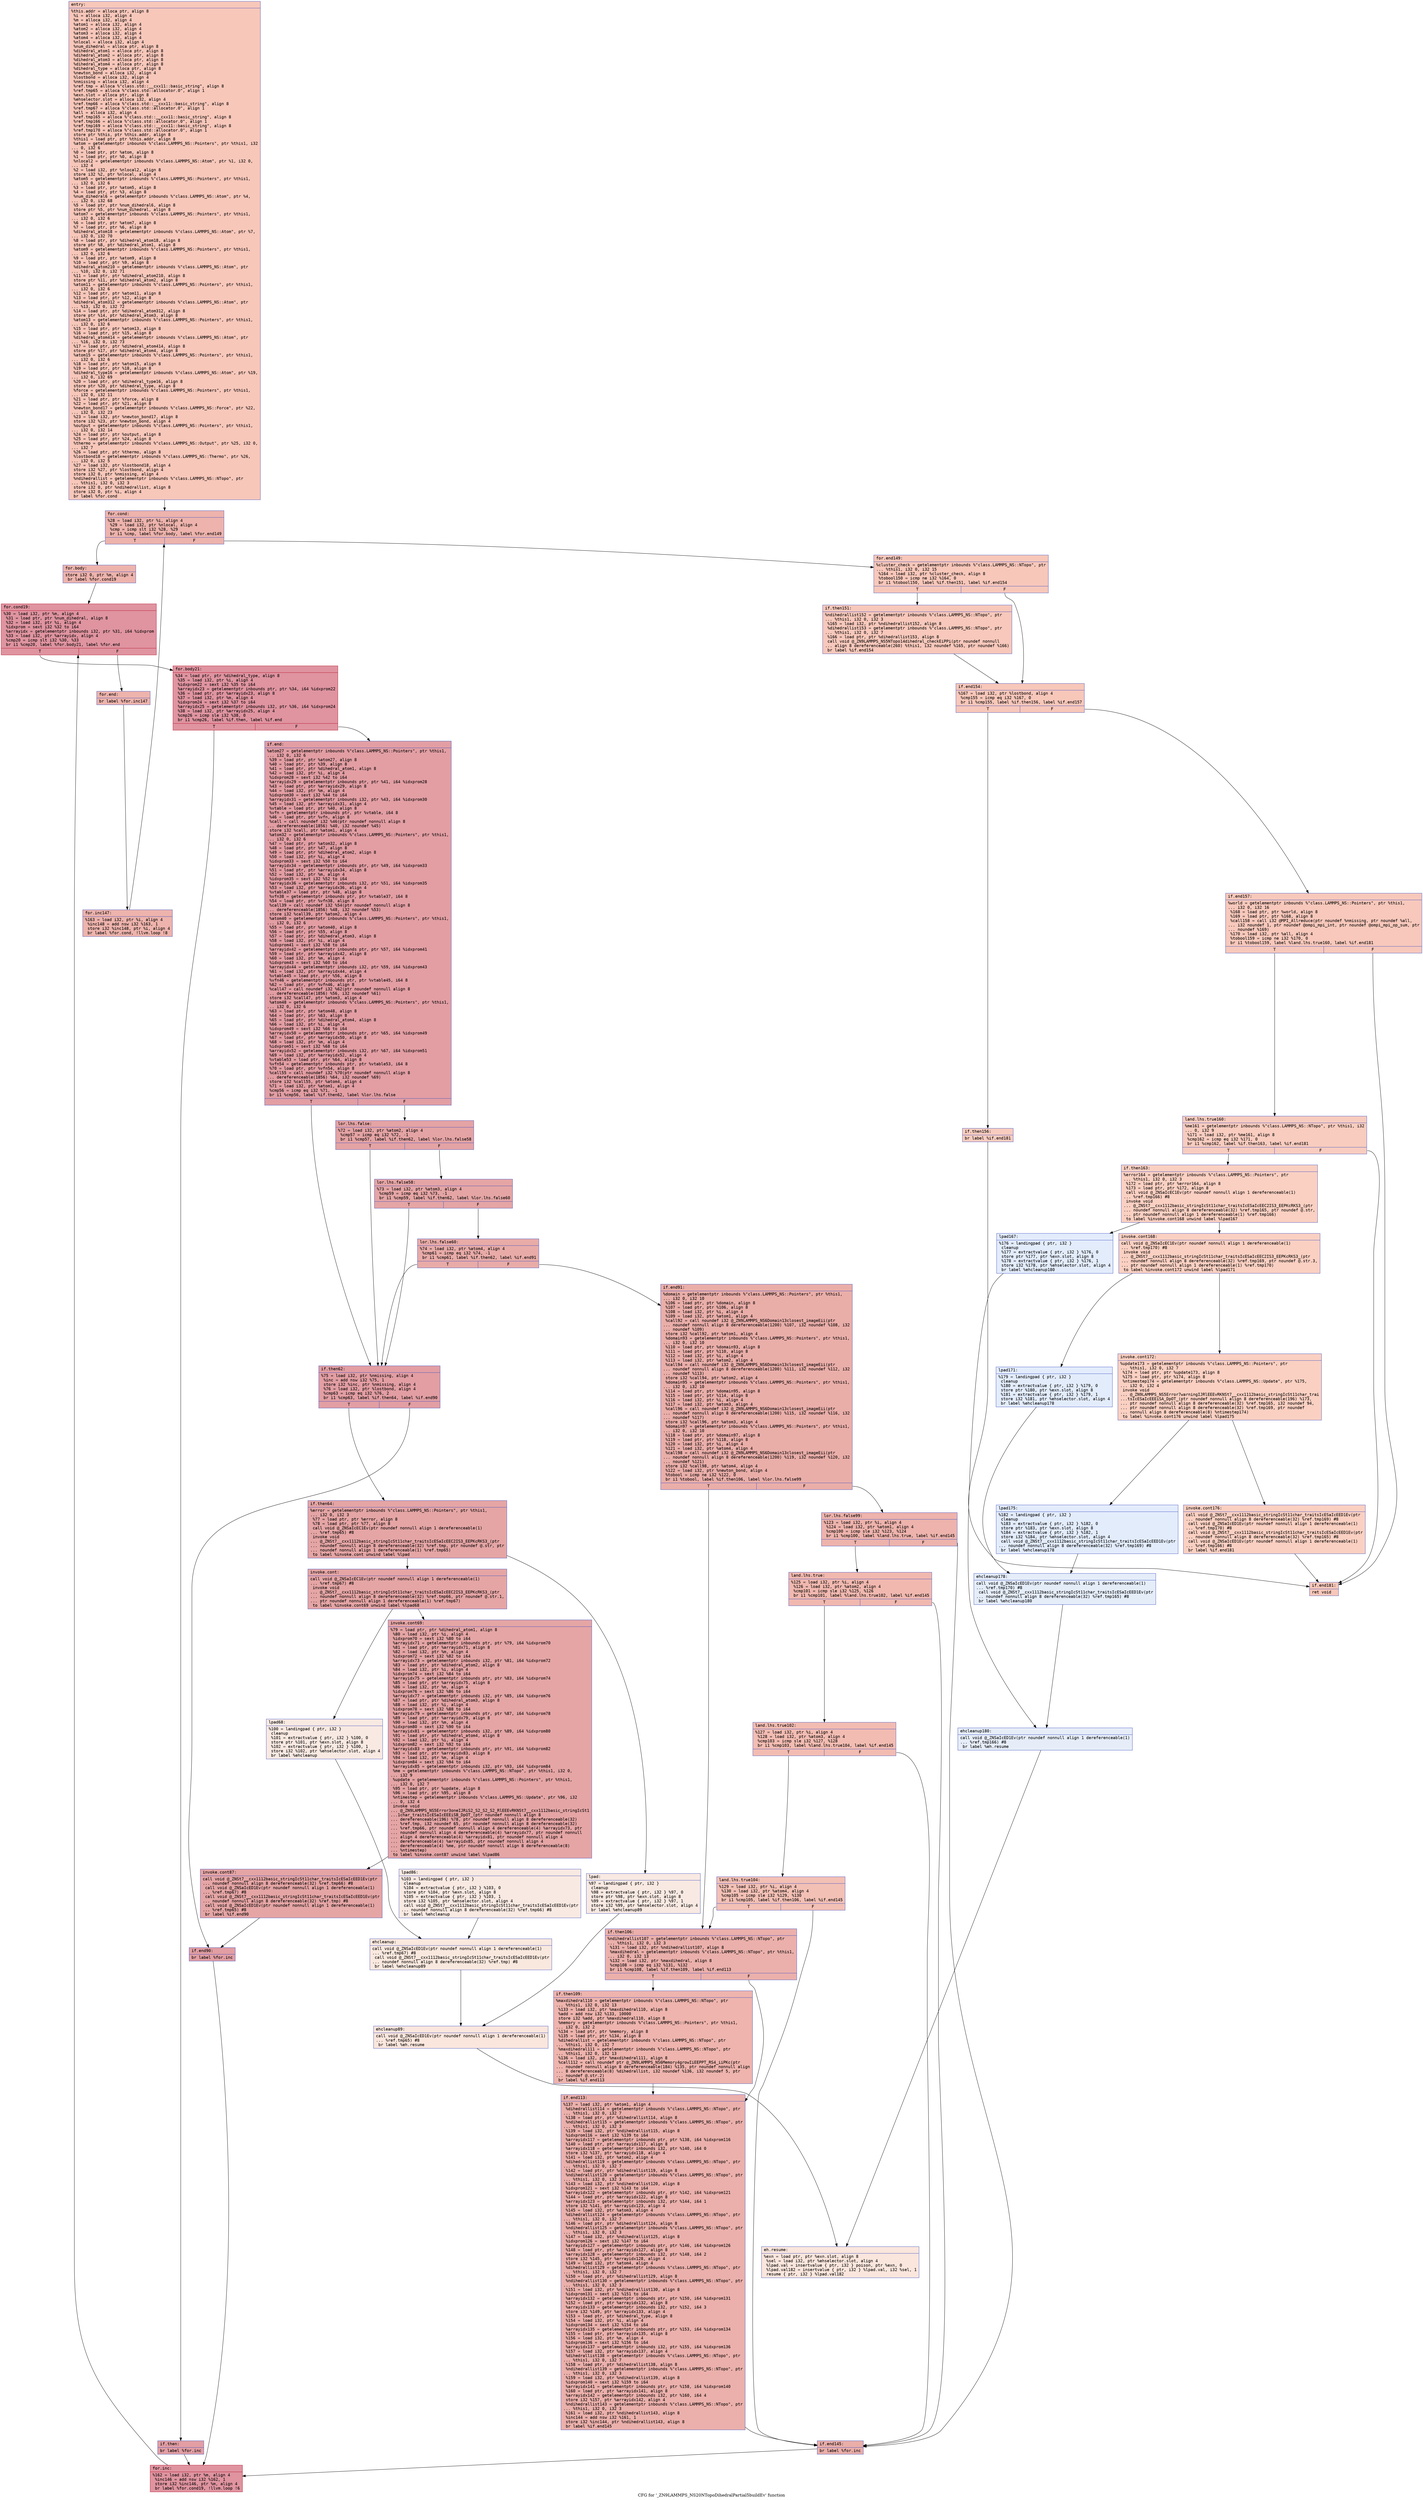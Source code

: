 digraph "CFG for '_ZN9LAMMPS_NS20NTopoDihedralPartial5buildEv' function" {
	label="CFG for '_ZN9LAMMPS_NS20NTopoDihedralPartial5buildEv' function";

	Node0x565210312f40 [shape=record,color="#3d50c3ff", style=filled, fillcolor="#ec7f6370" fontname="Courier",label="{entry:\l|  %this.addr = alloca ptr, align 8\l  %i = alloca i32, align 4\l  %m = alloca i32, align 4\l  %atom1 = alloca i32, align 4\l  %atom2 = alloca i32, align 4\l  %atom3 = alloca i32, align 4\l  %atom4 = alloca i32, align 4\l  %nlocal = alloca i32, align 4\l  %num_dihedral = alloca ptr, align 8\l  %dihedral_atom1 = alloca ptr, align 8\l  %dihedral_atom2 = alloca ptr, align 8\l  %dihedral_atom3 = alloca ptr, align 8\l  %dihedral_atom4 = alloca ptr, align 8\l  %dihedral_type = alloca ptr, align 8\l  %newton_bond = alloca i32, align 4\l  %lostbond = alloca i32, align 4\l  %nmissing = alloca i32, align 4\l  %ref.tmp = alloca %\"class.std::__cxx11::basic_string\", align 8\l  %ref.tmp65 = alloca %\"class.std::allocator.0\", align 1\l  %exn.slot = alloca ptr, align 8\l  %ehselector.slot = alloca i32, align 4\l  %ref.tmp66 = alloca %\"class.std::__cxx11::basic_string\", align 8\l  %ref.tmp67 = alloca %\"class.std::allocator.0\", align 1\l  %all = alloca i32, align 4\l  %ref.tmp165 = alloca %\"class.std::__cxx11::basic_string\", align 8\l  %ref.tmp166 = alloca %\"class.std::allocator.0\", align 1\l  %ref.tmp169 = alloca %\"class.std::__cxx11::basic_string\", align 8\l  %ref.tmp170 = alloca %\"class.std::allocator.0\", align 1\l  store ptr %this, ptr %this.addr, align 8\l  %this1 = load ptr, ptr %this.addr, align 8\l  %atom = getelementptr inbounds %\"class.LAMMPS_NS::Pointers\", ptr %this1, i32\l... 0, i32 6\l  %0 = load ptr, ptr %atom, align 8\l  %1 = load ptr, ptr %0, align 8\l  %nlocal2 = getelementptr inbounds %\"class.LAMMPS_NS::Atom\", ptr %1, i32 0,\l... i32 4\l  %2 = load i32, ptr %nlocal2, align 8\l  store i32 %2, ptr %nlocal, align 4\l  %atom5 = getelementptr inbounds %\"class.LAMMPS_NS::Pointers\", ptr %this1,\l... i32 0, i32 6\l  %3 = load ptr, ptr %atom5, align 8\l  %4 = load ptr, ptr %3, align 8\l  %num_dihedral6 = getelementptr inbounds %\"class.LAMMPS_NS::Atom\", ptr %4,\l... i32 0, i32 68\l  %5 = load ptr, ptr %num_dihedral6, align 8\l  store ptr %5, ptr %num_dihedral, align 8\l  %atom7 = getelementptr inbounds %\"class.LAMMPS_NS::Pointers\", ptr %this1,\l... i32 0, i32 6\l  %6 = load ptr, ptr %atom7, align 8\l  %7 = load ptr, ptr %6, align 8\l  %dihedral_atom18 = getelementptr inbounds %\"class.LAMMPS_NS::Atom\", ptr %7,\l... i32 0, i32 70\l  %8 = load ptr, ptr %dihedral_atom18, align 8\l  store ptr %8, ptr %dihedral_atom1, align 8\l  %atom9 = getelementptr inbounds %\"class.LAMMPS_NS::Pointers\", ptr %this1,\l... i32 0, i32 6\l  %9 = load ptr, ptr %atom9, align 8\l  %10 = load ptr, ptr %9, align 8\l  %dihedral_atom210 = getelementptr inbounds %\"class.LAMMPS_NS::Atom\", ptr\l... %10, i32 0, i32 71\l  %11 = load ptr, ptr %dihedral_atom210, align 8\l  store ptr %11, ptr %dihedral_atom2, align 8\l  %atom11 = getelementptr inbounds %\"class.LAMMPS_NS::Pointers\", ptr %this1,\l... i32 0, i32 6\l  %12 = load ptr, ptr %atom11, align 8\l  %13 = load ptr, ptr %12, align 8\l  %dihedral_atom312 = getelementptr inbounds %\"class.LAMMPS_NS::Atom\", ptr\l... %13, i32 0, i32 72\l  %14 = load ptr, ptr %dihedral_atom312, align 8\l  store ptr %14, ptr %dihedral_atom3, align 8\l  %atom13 = getelementptr inbounds %\"class.LAMMPS_NS::Pointers\", ptr %this1,\l... i32 0, i32 6\l  %15 = load ptr, ptr %atom13, align 8\l  %16 = load ptr, ptr %15, align 8\l  %dihedral_atom414 = getelementptr inbounds %\"class.LAMMPS_NS::Atom\", ptr\l... %16, i32 0, i32 73\l  %17 = load ptr, ptr %dihedral_atom414, align 8\l  store ptr %17, ptr %dihedral_atom4, align 8\l  %atom15 = getelementptr inbounds %\"class.LAMMPS_NS::Pointers\", ptr %this1,\l... i32 0, i32 6\l  %18 = load ptr, ptr %atom15, align 8\l  %19 = load ptr, ptr %18, align 8\l  %dihedral_type16 = getelementptr inbounds %\"class.LAMMPS_NS::Atom\", ptr %19,\l... i32 0, i32 69\l  %20 = load ptr, ptr %dihedral_type16, align 8\l  store ptr %20, ptr %dihedral_type, align 8\l  %force = getelementptr inbounds %\"class.LAMMPS_NS::Pointers\", ptr %this1,\l... i32 0, i32 11\l  %21 = load ptr, ptr %force, align 8\l  %22 = load ptr, ptr %21, align 8\l  %newton_bond17 = getelementptr inbounds %\"class.LAMMPS_NS::Force\", ptr %22,\l... i32 0, i32 23\l  %23 = load i32, ptr %newton_bond17, align 8\l  store i32 %23, ptr %newton_bond, align 4\l  %output = getelementptr inbounds %\"class.LAMMPS_NS::Pointers\", ptr %this1,\l... i32 0, i32 14\l  %24 = load ptr, ptr %output, align 8\l  %25 = load ptr, ptr %24, align 8\l  %thermo = getelementptr inbounds %\"class.LAMMPS_NS::Output\", ptr %25, i32 0,\l... i32 7\l  %26 = load ptr, ptr %thermo, align 8\l  %lostbond18 = getelementptr inbounds %\"class.LAMMPS_NS::Thermo\", ptr %26,\l... i32 0, i32 5\l  %27 = load i32, ptr %lostbond18, align 4\l  store i32 %27, ptr %lostbond, align 4\l  store i32 0, ptr %nmissing, align 4\l  %ndihedrallist = getelementptr inbounds %\"class.LAMMPS_NS::NTopo\", ptr\l... %this1, i32 0, i32 3\l  store i32 0, ptr %ndihedrallist, align 8\l  store i32 0, ptr %i, align 4\l  br label %for.cond\l}"];
	Node0x565210312f40 -> Node0x565210318240[tooltip="entry -> for.cond\nProbability 100.00%" ];
	Node0x565210318240 [shape=record,color="#3d50c3ff", style=filled, fillcolor="#d6524470" fontname="Courier",label="{for.cond:\l|  %28 = load i32, ptr %i, align 4\l  %29 = load i32, ptr %nlocal, align 4\l  %cmp = icmp slt i32 %28, %29\l  br i1 %cmp, label %for.body, label %for.end149\l|{<s0>T|<s1>F}}"];
	Node0x565210318240:s0 -> Node0x5652103184e0[tooltip="for.cond -> for.body\nProbability 96.88%" ];
	Node0x565210318240:s1 -> Node0x565210318530[tooltip="for.cond -> for.end149\nProbability 3.12%" ];
	Node0x5652103184e0 [shape=record,color="#3d50c3ff", style=filled, fillcolor="#d6524470" fontname="Courier",label="{for.body:\l|  store i32 0, ptr %m, align 4\l  br label %for.cond19\l}"];
	Node0x5652103184e0 -> Node0x565210318700[tooltip="for.body -> for.cond19\nProbability 100.00%" ];
	Node0x565210318700 [shape=record,color="#b70d28ff", style=filled, fillcolor="#b70d2870" fontname="Courier",label="{for.cond19:\l|  %30 = load i32, ptr %m, align 4\l  %31 = load ptr, ptr %num_dihedral, align 8\l  %32 = load i32, ptr %i, align 4\l  %idxprom = sext i32 %32 to i64\l  %arrayidx = getelementptr inbounds i32, ptr %31, i64 %idxprom\l  %33 = load i32, ptr %arrayidx, align 4\l  %cmp20 = icmp slt i32 %30, %33\l  br i1 %cmp20, label %for.body21, label %for.end\l|{<s0>T|<s1>F}}"];
	Node0x565210318700:s0 -> Node0x565210318c00[tooltip="for.cond19 -> for.body21\nProbability 96.88%" ];
	Node0x565210318700:s1 -> Node0x565210318c80[tooltip="for.cond19 -> for.end\nProbability 3.12%" ];
	Node0x565210318c00 [shape=record,color="#b70d28ff", style=filled, fillcolor="#b70d2870" fontname="Courier",label="{for.body21:\l|  %34 = load ptr, ptr %dihedral_type, align 8\l  %35 = load i32, ptr %i, align 4\l  %idxprom22 = sext i32 %35 to i64\l  %arrayidx23 = getelementptr inbounds ptr, ptr %34, i64 %idxprom22\l  %36 = load ptr, ptr %arrayidx23, align 8\l  %37 = load i32, ptr %m, align 4\l  %idxprom24 = sext i32 %37 to i64\l  %arrayidx25 = getelementptr inbounds i32, ptr %36, i64 %idxprom24\l  %38 = load i32, ptr %arrayidx25, align 4\l  %cmp26 = icmp sle i32 %38, 0\l  br i1 %cmp26, label %if.then, label %if.end\l|{<s0>T|<s1>F}}"];
	Node0x565210318c00:s0 -> Node0x565210313ad0[tooltip="for.body21 -> if.then\nProbability 50.00%" ];
	Node0x565210318c00:s1 -> Node0x565210313b40[tooltip="for.body21 -> if.end\nProbability 50.00%" ];
	Node0x565210313ad0 [shape=record,color="#3d50c3ff", style=filled, fillcolor="#be242e70" fontname="Courier",label="{if.then:\l|  br label %for.inc\l}"];
	Node0x565210313ad0 -> Node0x565210313c60[tooltip="if.then -> for.inc\nProbability 100.00%" ];
	Node0x565210313b40 [shape=record,color="#3d50c3ff", style=filled, fillcolor="#be242e70" fontname="Courier",label="{if.end:\l|  %atom27 = getelementptr inbounds %\"class.LAMMPS_NS::Pointers\", ptr %this1,\l... i32 0, i32 6\l  %39 = load ptr, ptr %atom27, align 8\l  %40 = load ptr, ptr %39, align 8\l  %41 = load ptr, ptr %dihedral_atom1, align 8\l  %42 = load i32, ptr %i, align 4\l  %idxprom28 = sext i32 %42 to i64\l  %arrayidx29 = getelementptr inbounds ptr, ptr %41, i64 %idxprom28\l  %43 = load ptr, ptr %arrayidx29, align 8\l  %44 = load i32, ptr %m, align 4\l  %idxprom30 = sext i32 %44 to i64\l  %arrayidx31 = getelementptr inbounds i32, ptr %43, i64 %idxprom30\l  %45 = load i32, ptr %arrayidx31, align 4\l  %vtable = load ptr, ptr %40, align 8\l  %vfn = getelementptr inbounds ptr, ptr %vtable, i64 8\l  %46 = load ptr, ptr %vfn, align 8\l  %call = call noundef i32 %46(ptr noundef nonnull align 8\l... dereferenceable(1856) %40, i32 noundef %45)\l  store i32 %call, ptr %atom1, align 4\l  %atom32 = getelementptr inbounds %\"class.LAMMPS_NS::Pointers\", ptr %this1,\l... i32 0, i32 6\l  %47 = load ptr, ptr %atom32, align 8\l  %48 = load ptr, ptr %47, align 8\l  %49 = load ptr, ptr %dihedral_atom2, align 8\l  %50 = load i32, ptr %i, align 4\l  %idxprom33 = sext i32 %50 to i64\l  %arrayidx34 = getelementptr inbounds ptr, ptr %49, i64 %idxprom33\l  %51 = load ptr, ptr %arrayidx34, align 8\l  %52 = load i32, ptr %m, align 4\l  %idxprom35 = sext i32 %52 to i64\l  %arrayidx36 = getelementptr inbounds i32, ptr %51, i64 %idxprom35\l  %53 = load i32, ptr %arrayidx36, align 4\l  %vtable37 = load ptr, ptr %48, align 8\l  %vfn38 = getelementptr inbounds ptr, ptr %vtable37, i64 8\l  %54 = load ptr, ptr %vfn38, align 8\l  %call39 = call noundef i32 %54(ptr noundef nonnull align 8\l... dereferenceable(1856) %48, i32 noundef %53)\l  store i32 %call39, ptr %atom2, align 4\l  %atom40 = getelementptr inbounds %\"class.LAMMPS_NS::Pointers\", ptr %this1,\l... i32 0, i32 6\l  %55 = load ptr, ptr %atom40, align 8\l  %56 = load ptr, ptr %55, align 8\l  %57 = load ptr, ptr %dihedral_atom3, align 8\l  %58 = load i32, ptr %i, align 4\l  %idxprom41 = sext i32 %58 to i64\l  %arrayidx42 = getelementptr inbounds ptr, ptr %57, i64 %idxprom41\l  %59 = load ptr, ptr %arrayidx42, align 8\l  %60 = load i32, ptr %m, align 4\l  %idxprom43 = sext i32 %60 to i64\l  %arrayidx44 = getelementptr inbounds i32, ptr %59, i64 %idxprom43\l  %61 = load i32, ptr %arrayidx44, align 4\l  %vtable45 = load ptr, ptr %56, align 8\l  %vfn46 = getelementptr inbounds ptr, ptr %vtable45, i64 8\l  %62 = load ptr, ptr %vfn46, align 8\l  %call47 = call noundef i32 %62(ptr noundef nonnull align 8\l... dereferenceable(1856) %56, i32 noundef %61)\l  store i32 %call47, ptr %atom3, align 4\l  %atom48 = getelementptr inbounds %\"class.LAMMPS_NS::Pointers\", ptr %this1,\l... i32 0, i32 6\l  %63 = load ptr, ptr %atom48, align 8\l  %64 = load ptr, ptr %63, align 8\l  %65 = load ptr, ptr %dihedral_atom4, align 8\l  %66 = load i32, ptr %i, align 4\l  %idxprom49 = sext i32 %66 to i64\l  %arrayidx50 = getelementptr inbounds ptr, ptr %65, i64 %idxprom49\l  %67 = load ptr, ptr %arrayidx50, align 8\l  %68 = load i32, ptr %m, align 4\l  %idxprom51 = sext i32 %68 to i64\l  %arrayidx52 = getelementptr inbounds i32, ptr %67, i64 %idxprom51\l  %69 = load i32, ptr %arrayidx52, align 4\l  %vtable53 = load ptr, ptr %64, align 8\l  %vfn54 = getelementptr inbounds ptr, ptr %vtable53, i64 8\l  %70 = load ptr, ptr %vfn54, align 8\l  %call55 = call noundef i32 %70(ptr noundef nonnull align 8\l... dereferenceable(1856) %64, i32 noundef %69)\l  store i32 %call55, ptr %atom4, align 4\l  %71 = load i32, ptr %atom1, align 4\l  %cmp56 = icmp eq i32 %71, -1\l  br i1 %cmp56, label %if.then62, label %lor.lhs.false\l|{<s0>T|<s1>F}}"];
	Node0x565210313b40:s0 -> Node0x56521031d9f0[tooltip="if.end -> if.then62\nProbability 37.50%" ];
	Node0x565210313b40:s1 -> Node0x56521031da40[tooltip="if.end -> lor.lhs.false\nProbability 62.50%" ];
	Node0x56521031da40 [shape=record,color="#3d50c3ff", style=filled, fillcolor="#c32e3170" fontname="Courier",label="{lor.lhs.false:\l|  %72 = load i32, ptr %atom2, align 4\l  %cmp57 = icmp eq i32 %72, -1\l  br i1 %cmp57, label %if.then62, label %lor.lhs.false58\l|{<s0>T|<s1>F}}"];
	Node0x56521031da40:s0 -> Node0x56521031d9f0[tooltip="lor.lhs.false -> if.then62\nProbability 37.50%" ];
	Node0x56521031da40:s1 -> Node0x56521031dd00[tooltip="lor.lhs.false -> lor.lhs.false58\nProbability 62.50%" ];
	Node0x56521031dd00 [shape=record,color="#3d50c3ff", style=filled, fillcolor="#c5333470" fontname="Courier",label="{lor.lhs.false58:\l|  %73 = load i32, ptr %atom3, align 4\l  %cmp59 = icmp eq i32 %73, -1\l  br i1 %cmp59, label %if.then62, label %lor.lhs.false60\l|{<s0>T|<s1>F}}"];
	Node0x56521031dd00:s0 -> Node0x56521031d9f0[tooltip="lor.lhs.false58 -> if.then62\nProbability 37.50%" ];
	Node0x56521031dd00:s1 -> Node0x56521031df90[tooltip="lor.lhs.false58 -> lor.lhs.false60\nProbability 62.50%" ];
	Node0x56521031df90 [shape=record,color="#3d50c3ff", style=filled, fillcolor="#cc403a70" fontname="Courier",label="{lor.lhs.false60:\l|  %74 = load i32, ptr %atom4, align 4\l  %cmp61 = icmp eq i32 %74, -1\l  br i1 %cmp61, label %if.then62, label %if.end91\l|{<s0>T|<s1>F}}"];
	Node0x56521031df90:s0 -> Node0x56521031d9f0[tooltip="lor.lhs.false60 -> if.then62\nProbability 37.50%" ];
	Node0x56521031df90:s1 -> Node0x56521031e1f0[tooltip="lor.lhs.false60 -> if.end91\nProbability 62.50%" ];
	Node0x56521031d9f0 [shape=record,color="#3d50c3ff", style=filled, fillcolor="#be242e70" fontname="Courier",label="{if.then62:\l|  %75 = load i32, ptr %nmissing, align 4\l  %inc = add nsw i32 %75, 1\l  store i32 %inc, ptr %nmissing, align 4\l  %76 = load i32, ptr %lostbond, align 4\l  %cmp63 = icmp eq i32 %76, 2\l  br i1 %cmp63, label %if.then64, label %if.end90\l|{<s0>T|<s1>F}}"];
	Node0x56521031d9f0:s0 -> Node0x56521031e5f0[tooltip="if.then62 -> if.then64\nProbability 50.00%" ];
	Node0x56521031d9f0:s1 -> Node0x56521031e670[tooltip="if.then62 -> if.end90\nProbability 50.00%" ];
	Node0x56521031e5f0 [shape=record,color="#3d50c3ff", style=filled, fillcolor="#c5333470" fontname="Courier",label="{if.then64:\l|  %error = getelementptr inbounds %\"class.LAMMPS_NS::Pointers\", ptr %this1,\l... i32 0, i32 3\l  %77 = load ptr, ptr %error, align 8\l  %78 = load ptr, ptr %77, align 8\l  call void @_ZNSaIcEC1Ev(ptr noundef nonnull align 1 dereferenceable(1)\l... %ref.tmp65) #8\l  invoke void\l... @_ZNSt7__cxx1112basic_stringIcSt11char_traitsIcESaIcEEC2IS3_EEPKcRKS3_(ptr\l... noundef nonnull align 8 dereferenceable(32) %ref.tmp, ptr noundef @.str, ptr\l... noundef nonnull align 1 dereferenceable(1) %ref.tmp65)\l          to label %invoke.cont unwind label %lpad\l}"];
	Node0x56521031e5f0 -> Node0x56521031eca0[tooltip="if.then64 -> invoke.cont\nProbability 100.00%" ];
	Node0x56521031e5f0 -> Node0x56521031ed80[tooltip="if.then64 -> lpad\nProbability 0.00%" ];
	Node0x56521031eca0 [shape=record,color="#3d50c3ff", style=filled, fillcolor="#c5333470" fontname="Courier",label="{invoke.cont:\l|  call void @_ZNSaIcEC1Ev(ptr noundef nonnull align 1 dereferenceable(1)\l... %ref.tmp67) #8\l  invoke void\l... @_ZNSt7__cxx1112basic_stringIcSt11char_traitsIcESaIcEEC2IS3_EEPKcRKS3_(ptr\l... noundef nonnull align 8 dereferenceable(32) %ref.tmp66, ptr noundef @.str.1,\l... ptr noundef nonnull align 1 dereferenceable(1) %ref.tmp67)\l          to label %invoke.cont69 unwind label %lpad68\l}"];
	Node0x56521031eca0 -> Node0x56521031f110[tooltip="invoke.cont -> invoke.cont69\nProbability 100.00%" ];
	Node0x56521031eca0 -> Node0x56521031f160[tooltip="invoke.cont -> lpad68\nProbability 0.00%" ];
	Node0x56521031f110 [shape=record,color="#3d50c3ff", style=filled, fillcolor="#c5333470" fontname="Courier",label="{invoke.cont69:\l|  %79 = load ptr, ptr %dihedral_atom1, align 8\l  %80 = load i32, ptr %i, align 4\l  %idxprom70 = sext i32 %80 to i64\l  %arrayidx71 = getelementptr inbounds ptr, ptr %79, i64 %idxprom70\l  %81 = load ptr, ptr %arrayidx71, align 8\l  %82 = load i32, ptr %m, align 4\l  %idxprom72 = sext i32 %82 to i64\l  %arrayidx73 = getelementptr inbounds i32, ptr %81, i64 %idxprom72\l  %83 = load ptr, ptr %dihedral_atom2, align 8\l  %84 = load i32, ptr %i, align 4\l  %idxprom74 = sext i32 %84 to i64\l  %arrayidx75 = getelementptr inbounds ptr, ptr %83, i64 %idxprom74\l  %85 = load ptr, ptr %arrayidx75, align 8\l  %86 = load i32, ptr %m, align 4\l  %idxprom76 = sext i32 %86 to i64\l  %arrayidx77 = getelementptr inbounds i32, ptr %85, i64 %idxprom76\l  %87 = load ptr, ptr %dihedral_atom3, align 8\l  %88 = load i32, ptr %i, align 4\l  %idxprom78 = sext i32 %88 to i64\l  %arrayidx79 = getelementptr inbounds ptr, ptr %87, i64 %idxprom78\l  %89 = load ptr, ptr %arrayidx79, align 8\l  %90 = load i32, ptr %m, align 4\l  %idxprom80 = sext i32 %90 to i64\l  %arrayidx81 = getelementptr inbounds i32, ptr %89, i64 %idxprom80\l  %91 = load ptr, ptr %dihedral_atom4, align 8\l  %92 = load i32, ptr %i, align 4\l  %idxprom82 = sext i32 %92 to i64\l  %arrayidx83 = getelementptr inbounds ptr, ptr %91, i64 %idxprom82\l  %93 = load ptr, ptr %arrayidx83, align 8\l  %94 = load i32, ptr %m, align 4\l  %idxprom84 = sext i32 %94 to i64\l  %arrayidx85 = getelementptr inbounds i32, ptr %93, i64 %idxprom84\l  %me = getelementptr inbounds %\"class.LAMMPS_NS::NTopo\", ptr %this1, i32 0,\l... i32 9\l  %update = getelementptr inbounds %\"class.LAMMPS_NS::Pointers\", ptr %this1,\l... i32 0, i32 7\l  %95 = load ptr, ptr %update, align 8\l  %96 = load ptr, ptr %95, align 8\l  %ntimestep = getelementptr inbounds %\"class.LAMMPS_NS::Update\", ptr %96, i32\l... 0, i32 4\l  invoke void\l... @_ZN9LAMMPS_NS5Error3oneIJRiS2_S2_S2_S2_RlEEEvRKNSt7__cxx1112basic_stringIcSt1\l...1char_traitsIcESaIcEEEiSB_DpOT_(ptr noundef nonnull align 8\l... dereferenceable(196) %78, ptr noundef nonnull align 8 dereferenceable(32)\l... %ref.tmp, i32 noundef 65, ptr noundef nonnull align 8 dereferenceable(32)\l... %ref.tmp66, ptr noundef nonnull align 4 dereferenceable(4) %arrayidx73, ptr\l... noundef nonnull align 4 dereferenceable(4) %arrayidx77, ptr noundef nonnull\l... align 4 dereferenceable(4) %arrayidx81, ptr noundef nonnull align 4\l... dereferenceable(4) %arrayidx85, ptr noundef nonnull align 4\l... dereferenceable(4) %me, ptr noundef nonnull align 8 dereferenceable(8)\l... %ntimestep)\l          to label %invoke.cont87 unwind label %lpad86\l}"];
	Node0x56521031f110 -> Node0x56521031f0c0[tooltip="invoke.cont69 -> invoke.cont87\nProbability 100.00%" ];
	Node0x56521031f110 -> Node0x56521031ae10[tooltip="invoke.cont69 -> lpad86\nProbability 0.00%" ];
	Node0x56521031f0c0 [shape=record,color="#3d50c3ff", style=filled, fillcolor="#c5333470" fontname="Courier",label="{invoke.cont87:\l|  call void @_ZNSt7__cxx1112basic_stringIcSt11char_traitsIcESaIcEED1Ev(ptr\l... noundef nonnull align 8 dereferenceable(32) %ref.tmp66) #8\l  call void @_ZNSaIcED1Ev(ptr noundef nonnull align 1 dereferenceable(1)\l... %ref.tmp67) #8\l  call void @_ZNSt7__cxx1112basic_stringIcSt11char_traitsIcESaIcEED1Ev(ptr\l... noundef nonnull align 8 dereferenceable(32) %ref.tmp) #8\l  call void @_ZNSaIcED1Ev(ptr noundef nonnull align 1 dereferenceable(1)\l... %ref.tmp65) #8\l  br label %if.end90\l}"];
	Node0x56521031f0c0 -> Node0x56521031e670[tooltip="invoke.cont87 -> if.end90\nProbability 100.00%" ];
	Node0x56521031ed80 [shape=record,color="#3d50c3ff", style=filled, fillcolor="#efcebd70" fontname="Courier",label="{lpad:\l|  %97 = landingpad \{ ptr, i32 \}\l          cleanup\l  %98 = extractvalue \{ ptr, i32 \} %97, 0\l  store ptr %98, ptr %exn.slot, align 8\l  %99 = extractvalue \{ ptr, i32 \} %97, 1\l  store i32 %99, ptr %ehselector.slot, align 4\l  br label %ehcleanup89\l}"];
	Node0x56521031ed80 -> Node0x565210322160[tooltip="lpad -> ehcleanup89\nProbability 100.00%" ];
	Node0x56521031f160 [shape=record,color="#3d50c3ff", style=filled, fillcolor="#efcebd70" fontname="Courier",label="{lpad68:\l|  %100 = landingpad \{ ptr, i32 \}\l          cleanup\l  %101 = extractvalue \{ ptr, i32 \} %100, 0\l  store ptr %101, ptr %exn.slot, align 8\l  %102 = extractvalue \{ ptr, i32 \} %100, 1\l  store i32 %102, ptr %ehselector.slot, align 4\l  br label %ehcleanup\l}"];
	Node0x56521031f160 -> Node0x5652103224a0[tooltip="lpad68 -> ehcleanup\nProbability 100.00%" ];
	Node0x56521031ae10 [shape=record,color="#3d50c3ff", style=filled, fillcolor="#efcebd70" fontname="Courier",label="{lpad86:\l|  %103 = landingpad \{ ptr, i32 \}\l          cleanup\l  %104 = extractvalue \{ ptr, i32 \} %103, 0\l  store ptr %104, ptr %exn.slot, align 8\l  %105 = extractvalue \{ ptr, i32 \} %103, 1\l  store i32 %105, ptr %ehselector.slot, align 4\l  call void @_ZNSt7__cxx1112basic_stringIcSt11char_traitsIcESaIcEED1Ev(ptr\l... noundef nonnull align 8 dereferenceable(32) %ref.tmp66) #8\l  br label %ehcleanup\l}"];
	Node0x56521031ae10 -> Node0x5652103224a0[tooltip="lpad86 -> ehcleanup\nProbability 100.00%" ];
	Node0x5652103224a0 [shape=record,color="#3d50c3ff", style=filled, fillcolor="#f2cab570" fontname="Courier",label="{ehcleanup:\l|  call void @_ZNSaIcED1Ev(ptr noundef nonnull align 1 dereferenceable(1)\l... %ref.tmp67) #8\l  call void @_ZNSt7__cxx1112basic_stringIcSt11char_traitsIcESaIcEED1Ev(ptr\l... noundef nonnull align 8 dereferenceable(32) %ref.tmp) #8\l  br label %ehcleanup89\l}"];
	Node0x5652103224a0 -> Node0x565210322160[tooltip="ehcleanup -> ehcleanup89\nProbability 100.00%" ];
	Node0x565210322160 [shape=record,color="#3d50c3ff", style=filled, fillcolor="#f3c7b170" fontname="Courier",label="{ehcleanup89:\l|  call void @_ZNSaIcED1Ev(ptr noundef nonnull align 1 dereferenceable(1)\l... %ref.tmp65) #8\l  br label %eh.resume\l}"];
	Node0x565210322160 -> Node0x565210322db0[tooltip="ehcleanup89 -> eh.resume\nProbability 100.00%" ];
	Node0x56521031e670 [shape=record,color="#3d50c3ff", style=filled, fillcolor="#be242e70" fontname="Courier",label="{if.end90:\l|  br label %for.inc\l}"];
	Node0x56521031e670 -> Node0x565210313c60[tooltip="if.end90 -> for.inc\nProbability 100.00%" ];
	Node0x56521031e1f0 [shape=record,color="#3d50c3ff", style=filled, fillcolor="#d0473d70" fontname="Courier",label="{if.end91:\l|  %domain = getelementptr inbounds %\"class.LAMMPS_NS::Pointers\", ptr %this1,\l... i32 0, i32 10\l  %106 = load ptr, ptr %domain, align 8\l  %107 = load ptr, ptr %106, align 8\l  %108 = load i32, ptr %i, align 4\l  %109 = load i32, ptr %atom1, align 4\l  %call92 = call noundef i32 @_ZN9LAMMPS_NS6Domain13closest_imageEii(ptr\l... noundef nonnull align 8 dereferenceable(1200) %107, i32 noundef %108, i32\l... noundef %109)\l  store i32 %call92, ptr %atom1, align 4\l  %domain93 = getelementptr inbounds %\"class.LAMMPS_NS::Pointers\", ptr %this1,\l... i32 0, i32 10\l  %110 = load ptr, ptr %domain93, align 8\l  %111 = load ptr, ptr %110, align 8\l  %112 = load i32, ptr %i, align 4\l  %113 = load i32, ptr %atom2, align 4\l  %call94 = call noundef i32 @_ZN9LAMMPS_NS6Domain13closest_imageEii(ptr\l... noundef nonnull align 8 dereferenceable(1200) %111, i32 noundef %112, i32\l... noundef %113)\l  store i32 %call94, ptr %atom2, align 4\l  %domain95 = getelementptr inbounds %\"class.LAMMPS_NS::Pointers\", ptr %this1,\l... i32 0, i32 10\l  %114 = load ptr, ptr %domain95, align 8\l  %115 = load ptr, ptr %114, align 8\l  %116 = load i32, ptr %i, align 4\l  %117 = load i32, ptr %atom3, align 4\l  %call96 = call noundef i32 @_ZN9LAMMPS_NS6Domain13closest_imageEii(ptr\l... noundef nonnull align 8 dereferenceable(1200) %115, i32 noundef %116, i32\l... noundef %117)\l  store i32 %call96, ptr %atom3, align 4\l  %domain97 = getelementptr inbounds %\"class.LAMMPS_NS::Pointers\", ptr %this1,\l... i32 0, i32 10\l  %118 = load ptr, ptr %domain97, align 8\l  %119 = load ptr, ptr %118, align 8\l  %120 = load i32, ptr %i, align 4\l  %121 = load i32, ptr %atom4, align 4\l  %call98 = call noundef i32 @_ZN9LAMMPS_NS6Domain13closest_imageEii(ptr\l... noundef nonnull align 8 dereferenceable(1200) %119, i32 noundef %120, i32\l... noundef %121)\l  store i32 %call98, ptr %atom4, align 4\l  %122 = load i32, ptr %newton_bond, align 4\l  %tobool = icmp ne i32 %122, 0\l  br i1 %tobool, label %if.then106, label %lor.lhs.false99\l|{<s0>T|<s1>F}}"];
	Node0x56521031e1f0:s0 -> Node0x565210325130[tooltip="if.end91 -> if.then106\nProbability 62.50%" ];
	Node0x56521031e1f0:s1 -> Node0x565210325180[tooltip="if.end91 -> lor.lhs.false99\nProbability 37.50%" ];
	Node0x565210325180 [shape=record,color="#3d50c3ff", style=filled, fillcolor="#d6524470" fontname="Courier",label="{lor.lhs.false99:\l|  %123 = load i32, ptr %i, align 4\l  %124 = load i32, ptr %atom1, align 4\l  %cmp100 = icmp sle i32 %123, %124\l  br i1 %cmp100, label %land.lhs.true, label %if.end145\l|{<s0>T|<s1>F}}"];
	Node0x565210325180:s0 -> Node0x5652103254c0[tooltip="lor.lhs.false99 -> land.lhs.true\nProbability 50.00%" ];
	Node0x565210325180:s1 -> Node0x565210325510[tooltip="lor.lhs.false99 -> if.end145\nProbability 50.00%" ];
	Node0x5652103254c0 [shape=record,color="#3d50c3ff", style=filled, fillcolor="#dc5d4a70" fontname="Courier",label="{land.lhs.true:\l|  %125 = load i32, ptr %i, align 4\l  %126 = load i32, ptr %atom2, align 4\l  %cmp101 = icmp sle i32 %125, %126\l  br i1 %cmp101, label %land.lhs.true102, label %if.end145\l|{<s0>T|<s1>F}}"];
	Node0x5652103254c0:s0 -> Node0x565210318f70[tooltip="land.lhs.true -> land.lhs.true102\nProbability 50.00%" ];
	Node0x5652103254c0:s1 -> Node0x565210325510[tooltip="land.lhs.true -> if.end145\nProbability 50.00%" ];
	Node0x565210318f70 [shape=record,color="#3d50c3ff", style=filled, fillcolor="#e1675170" fontname="Courier",label="{land.lhs.true102:\l|  %127 = load i32, ptr %i, align 4\l  %128 = load i32, ptr %atom3, align 4\l  %cmp103 = icmp sle i32 %127, %128\l  br i1 %cmp103, label %land.lhs.true104, label %if.end145\l|{<s0>T|<s1>F}}"];
	Node0x565210318f70:s0 -> Node0x565210319280[tooltip="land.lhs.true102 -> land.lhs.true104\nProbability 50.00%" ];
	Node0x565210318f70:s1 -> Node0x565210325510[tooltip="land.lhs.true102 -> if.end145\nProbability 50.00%" ];
	Node0x565210319280 [shape=record,color="#3d50c3ff", style=filled, fillcolor="#e5705870" fontname="Courier",label="{land.lhs.true104:\l|  %129 = load i32, ptr %i, align 4\l  %130 = load i32, ptr %atom4, align 4\l  %cmp105 = icmp sle i32 %129, %130\l  br i1 %cmp105, label %if.then106, label %if.end145\l|{<s0>T|<s1>F}}"];
	Node0x565210319280:s0 -> Node0x565210325130[tooltip="land.lhs.true104 -> if.then106\nProbability 50.00%" ];
	Node0x565210319280:s1 -> Node0x565210325510[tooltip="land.lhs.true104 -> if.end145\nProbability 50.00%" ];
	Node0x565210325130 [shape=record,color="#3d50c3ff", style=filled, fillcolor="#d24b4070" fontname="Courier",label="{if.then106:\l|  %ndihedrallist107 = getelementptr inbounds %\"class.LAMMPS_NS::NTopo\", ptr\l... %this1, i32 0, i32 3\l  %131 = load i32, ptr %ndihedrallist107, align 8\l  %maxdihedral = getelementptr inbounds %\"class.LAMMPS_NS::NTopo\", ptr %this1,\l... i32 0, i32 13\l  %132 = load i32, ptr %maxdihedral, align 8\l  %cmp108 = icmp eq i32 %131, %132\l  br i1 %cmp108, label %if.then109, label %if.end113\l|{<s0>T|<s1>F}}"];
	Node0x565210325130:s0 -> Node0x5652103199a0[tooltip="if.then106 -> if.then109\nProbability 50.00%" ];
	Node0x565210325130:s1 -> Node0x565210319a20[tooltip="if.then106 -> if.end113\nProbability 50.00%" ];
	Node0x5652103199a0 [shape=record,color="#3d50c3ff", style=filled, fillcolor="#d8564670" fontname="Courier",label="{if.then109:\l|  %maxdihedral110 = getelementptr inbounds %\"class.LAMMPS_NS::NTopo\", ptr\l... %this1, i32 0, i32 13\l  %133 = load i32, ptr %maxdihedral110, align 8\l  %add = add nsw i32 %133, 10000\l  store i32 %add, ptr %maxdihedral110, align 8\l  %memory = getelementptr inbounds %\"class.LAMMPS_NS::Pointers\", ptr %this1,\l... i32 0, i32 2\l  %134 = load ptr, ptr %memory, align 8\l  %135 = load ptr, ptr %134, align 8\l  %dihedrallist = getelementptr inbounds %\"class.LAMMPS_NS::NTopo\", ptr\l... %this1, i32 0, i32 7\l  %maxdihedral111 = getelementptr inbounds %\"class.LAMMPS_NS::NTopo\", ptr\l... %this1, i32 0, i32 13\l  %136 = load i32, ptr %maxdihedral111, align 8\l  %call112 = call noundef ptr @_ZN9LAMMPS_NS6Memory4growIiEEPPT_RS4_iiPKc(ptr\l... noundef nonnull align 8 dereferenceable(184) %135, ptr noundef nonnull align\l... 8 dereferenceable(8) %dihedrallist, i32 noundef %136, i32 noundef 5, ptr\l... noundef @.str.2)\l  br label %if.end113\l}"];
	Node0x5652103199a0 -> Node0x565210319a20[tooltip="if.then109 -> if.end113\nProbability 100.00%" ];
	Node0x565210319a20 [shape=record,color="#3d50c3ff", style=filled, fillcolor="#d24b4070" fontname="Courier",label="{if.end113:\l|  %137 = load i32, ptr %atom1, align 4\l  %dihedrallist114 = getelementptr inbounds %\"class.LAMMPS_NS::NTopo\", ptr\l... %this1, i32 0, i32 7\l  %138 = load ptr, ptr %dihedrallist114, align 8\l  %ndihedrallist115 = getelementptr inbounds %\"class.LAMMPS_NS::NTopo\", ptr\l... %this1, i32 0, i32 3\l  %139 = load i32, ptr %ndihedrallist115, align 8\l  %idxprom116 = sext i32 %139 to i64\l  %arrayidx117 = getelementptr inbounds ptr, ptr %138, i64 %idxprom116\l  %140 = load ptr, ptr %arrayidx117, align 8\l  %arrayidx118 = getelementptr inbounds i32, ptr %140, i64 0\l  store i32 %137, ptr %arrayidx118, align 4\l  %141 = load i32, ptr %atom2, align 4\l  %dihedrallist119 = getelementptr inbounds %\"class.LAMMPS_NS::NTopo\", ptr\l... %this1, i32 0, i32 7\l  %142 = load ptr, ptr %dihedrallist119, align 8\l  %ndihedrallist120 = getelementptr inbounds %\"class.LAMMPS_NS::NTopo\", ptr\l... %this1, i32 0, i32 3\l  %143 = load i32, ptr %ndihedrallist120, align 8\l  %idxprom121 = sext i32 %143 to i64\l  %arrayidx122 = getelementptr inbounds ptr, ptr %142, i64 %idxprom121\l  %144 = load ptr, ptr %arrayidx122, align 8\l  %arrayidx123 = getelementptr inbounds i32, ptr %144, i64 1\l  store i32 %141, ptr %arrayidx123, align 4\l  %145 = load i32, ptr %atom3, align 4\l  %dihedrallist124 = getelementptr inbounds %\"class.LAMMPS_NS::NTopo\", ptr\l... %this1, i32 0, i32 7\l  %146 = load ptr, ptr %dihedrallist124, align 8\l  %ndihedrallist125 = getelementptr inbounds %\"class.LAMMPS_NS::NTopo\", ptr\l... %this1, i32 0, i32 3\l  %147 = load i32, ptr %ndihedrallist125, align 8\l  %idxprom126 = sext i32 %147 to i64\l  %arrayidx127 = getelementptr inbounds ptr, ptr %146, i64 %idxprom126\l  %148 = load ptr, ptr %arrayidx127, align 8\l  %arrayidx128 = getelementptr inbounds i32, ptr %148, i64 2\l  store i32 %145, ptr %arrayidx128, align 4\l  %149 = load i32, ptr %atom4, align 4\l  %dihedrallist129 = getelementptr inbounds %\"class.LAMMPS_NS::NTopo\", ptr\l... %this1, i32 0, i32 7\l  %150 = load ptr, ptr %dihedrallist129, align 8\l  %ndihedrallist130 = getelementptr inbounds %\"class.LAMMPS_NS::NTopo\", ptr\l... %this1, i32 0, i32 3\l  %151 = load i32, ptr %ndihedrallist130, align 8\l  %idxprom131 = sext i32 %151 to i64\l  %arrayidx132 = getelementptr inbounds ptr, ptr %150, i64 %idxprom131\l  %152 = load ptr, ptr %arrayidx132, align 8\l  %arrayidx133 = getelementptr inbounds i32, ptr %152, i64 3\l  store i32 %149, ptr %arrayidx133, align 4\l  %153 = load ptr, ptr %dihedral_type, align 8\l  %154 = load i32, ptr %i, align 4\l  %idxprom134 = sext i32 %154 to i64\l  %arrayidx135 = getelementptr inbounds ptr, ptr %153, i64 %idxprom134\l  %155 = load ptr, ptr %arrayidx135, align 8\l  %156 = load i32, ptr %m, align 4\l  %idxprom136 = sext i32 %156 to i64\l  %arrayidx137 = getelementptr inbounds i32, ptr %155, i64 %idxprom136\l  %157 = load i32, ptr %arrayidx137, align 4\l  %dihedrallist138 = getelementptr inbounds %\"class.LAMMPS_NS::NTopo\", ptr\l... %this1, i32 0, i32 7\l  %158 = load ptr, ptr %dihedrallist138, align 8\l  %ndihedrallist139 = getelementptr inbounds %\"class.LAMMPS_NS::NTopo\", ptr\l... %this1, i32 0, i32 3\l  %159 = load i32, ptr %ndihedrallist139, align 8\l  %idxprom140 = sext i32 %159 to i64\l  %arrayidx141 = getelementptr inbounds ptr, ptr %158, i64 %idxprom140\l  %160 = load ptr, ptr %arrayidx141, align 8\l  %arrayidx142 = getelementptr inbounds i32, ptr %160, i64 4\l  store i32 %157, ptr %arrayidx142, align 4\l  %ndihedrallist143 = getelementptr inbounds %\"class.LAMMPS_NS::NTopo\", ptr\l... %this1, i32 0, i32 3\l  %161 = load i32, ptr %ndihedrallist143, align 8\l  %inc144 = add nsw i32 %161, 1\l  store i32 %inc144, ptr %ndihedrallist143, align 8\l  br label %if.end145\l}"];
	Node0x565210319a20 -> Node0x565210325510[tooltip="if.end113 -> if.end145\nProbability 100.00%" ];
	Node0x565210325510 [shape=record,color="#3d50c3ff", style=filled, fillcolor="#d0473d70" fontname="Courier",label="{if.end145:\l|  br label %for.inc\l}"];
	Node0x565210325510 -> Node0x565210313c60[tooltip="if.end145 -> for.inc\nProbability 100.00%" ];
	Node0x565210313c60 [shape=record,color="#b70d28ff", style=filled, fillcolor="#b70d2870" fontname="Courier",label="{for.inc:\l|  %162 = load i32, ptr %m, align 4\l  %inc146 = add nsw i32 %162, 1\l  store i32 %inc146, ptr %m, align 4\l  br label %for.cond19, !llvm.loop !6\l}"];
	Node0x565210313c60 -> Node0x565210318700[tooltip="for.inc -> for.cond19\nProbability 100.00%" ];
	Node0x565210318c80 [shape=record,color="#3d50c3ff", style=filled, fillcolor="#d6524470" fontname="Courier",label="{for.end:\l|  br label %for.inc147\l}"];
	Node0x565210318c80 -> Node0x56521032c2f0[tooltip="for.end -> for.inc147\nProbability 100.00%" ];
	Node0x56521032c2f0 [shape=record,color="#3d50c3ff", style=filled, fillcolor="#d6524470" fontname="Courier",label="{for.inc147:\l|  %163 = load i32, ptr %i, align 4\l  %inc148 = add nsw i32 %163, 1\l  store i32 %inc148, ptr %i, align 4\l  br label %for.cond, !llvm.loop !8\l}"];
	Node0x56521032c2f0 -> Node0x565210318240[tooltip="for.inc147 -> for.cond\nProbability 100.00%" ];
	Node0x565210318530 [shape=record,color="#3d50c3ff", style=filled, fillcolor="#ec7f6370" fontname="Courier",label="{for.end149:\l|  %cluster_check = getelementptr inbounds %\"class.LAMMPS_NS::NTopo\", ptr\l... %this1, i32 0, i32 15\l  %164 = load i32, ptr %cluster_check, align 8\l  %tobool150 = icmp ne i32 %164, 0\l  br i1 %tobool150, label %if.then151, label %if.end154\l|{<s0>T|<s1>F}}"];
	Node0x565210318530:s0 -> Node0x56521032c940[tooltip="for.end149 -> if.then151\nProbability 62.50%" ];
	Node0x565210318530:s1 -> Node0x56521032c9c0[tooltip="for.end149 -> if.end154\nProbability 37.50%" ];
	Node0x56521032c940 [shape=record,color="#3d50c3ff", style=filled, fillcolor="#ed836670" fontname="Courier",label="{if.then151:\l|  %ndihedrallist152 = getelementptr inbounds %\"class.LAMMPS_NS::NTopo\", ptr\l... %this1, i32 0, i32 3\l  %165 = load i32, ptr %ndihedrallist152, align 8\l  %dihedrallist153 = getelementptr inbounds %\"class.LAMMPS_NS::NTopo\", ptr\l... %this1, i32 0, i32 7\l  %166 = load ptr, ptr %dihedrallist153, align 8\l  call void @_ZN9LAMMPS_NS5NTopo14dihedral_checkEiPPi(ptr noundef nonnull\l... align 8 dereferenceable(260) %this1, i32 noundef %165, ptr noundef %166)\l  br label %if.end154\l}"];
	Node0x56521032c940 -> Node0x56521032c9c0[tooltip="if.then151 -> if.end154\nProbability 100.00%" ];
	Node0x56521032c9c0 [shape=record,color="#3d50c3ff", style=filled, fillcolor="#ec7f6370" fontname="Courier",label="{if.end154:\l|  %167 = load i32, ptr %lostbond, align 4\l  %cmp155 = icmp eq i32 %167, 0\l  br i1 %cmp155, label %if.then156, label %if.end157\l|{<s0>T|<s1>F}}"];
	Node0x56521032c9c0:s0 -> Node0x56521032d140[tooltip="if.end154 -> if.then156\nProbability 37.50%" ];
	Node0x56521032c9c0:s1 -> Node0x56521032d190[tooltip="if.end154 -> if.end157\nProbability 62.50%" ];
	Node0x56521032d140 [shape=record,color="#3d50c3ff", style=filled, fillcolor="#f08b6e70" fontname="Courier",label="{if.then156:\l|  br label %if.end181\l}"];
	Node0x56521032d140 -> Node0x56521032d290[tooltip="if.then156 -> if.end181\nProbability 100.00%" ];
	Node0x56521032d190 [shape=record,color="#3d50c3ff", style=filled, fillcolor="#ed836670" fontname="Courier",label="{if.end157:\l|  %world = getelementptr inbounds %\"class.LAMMPS_NS::Pointers\", ptr %this1,\l... i32 0, i32 16\l  %168 = load ptr, ptr %world, align 8\l  %169 = load ptr, ptr %168, align 8\l  %call158 = call i32 @MPI_Allreduce(ptr noundef %nmissing, ptr noundef %all,\l... i32 noundef 1, ptr noundef @ompi_mpi_int, ptr noundef @ompi_mpi_op_sum, ptr\l... noundef %169)\l  %170 = load i32, ptr %all, align 4\l  %tobool159 = icmp ne i32 %170, 0\l  br i1 %tobool159, label %land.lhs.true160, label %if.end181\l|{<s0>T|<s1>F}}"];
	Node0x56521032d190:s0 -> Node0x56521032d930[tooltip="if.end157 -> land.lhs.true160\nProbability 62.50%" ];
	Node0x56521032d190:s1 -> Node0x56521032d290[tooltip="if.end157 -> if.end181\nProbability 37.50%" ];
	Node0x56521032d930 [shape=record,color="#3d50c3ff", style=filled, fillcolor="#f08b6e70" fontname="Courier",label="{land.lhs.true160:\l|  %me161 = getelementptr inbounds %\"class.LAMMPS_NS::NTopo\", ptr %this1, i32\l... 0, i32 9\l  %171 = load i32, ptr %me161, align 8\l  %cmp162 = icmp eq i32 %171, 0\l  br i1 %cmp162, label %if.then163, label %if.end181\l|{<s0>T|<s1>F}}"];
	Node0x56521032d930:s0 -> Node0x56521032dc80[tooltip="land.lhs.true160 -> if.then163\nProbability 37.50%" ];
	Node0x56521032d930:s1 -> Node0x56521032d290[tooltip="land.lhs.true160 -> if.end181\nProbability 62.50%" ];
	Node0x56521032dc80 [shape=record,color="#3d50c3ff", style=filled, fillcolor="#f3947570" fontname="Courier",label="{if.then163:\l|  %error164 = getelementptr inbounds %\"class.LAMMPS_NS::Pointers\", ptr\l... %this1, i32 0, i32 3\l  %172 = load ptr, ptr %error164, align 8\l  %173 = load ptr, ptr %172, align 8\l  call void @_ZNSaIcEC1Ev(ptr noundef nonnull align 1 dereferenceable(1)\l... %ref.tmp166) #8\l  invoke void\l... @_ZNSt7__cxx1112basic_stringIcSt11char_traitsIcESaIcEEC2IS3_EEPKcRKS3_(ptr\l... noundef nonnull align 8 dereferenceable(32) %ref.tmp165, ptr noundef @.str,\l... ptr noundef nonnull align 1 dereferenceable(1) %ref.tmp166)\l          to label %invoke.cont168 unwind label %lpad167\l}"];
	Node0x56521032dc80 -> Node0x56521032e0c0[tooltip="if.then163 -> invoke.cont168\nProbability 100.00%" ];
	Node0x56521032dc80 -> Node0x56521032e140[tooltip="if.then163 -> lpad167\nProbability 0.00%" ];
	Node0x56521032e0c0 [shape=record,color="#3d50c3ff", style=filled, fillcolor="#f3947570" fontname="Courier",label="{invoke.cont168:\l|  call void @_ZNSaIcEC1Ev(ptr noundef nonnull align 1 dereferenceable(1)\l... %ref.tmp170) #8\l  invoke void\l... @_ZNSt7__cxx1112basic_stringIcSt11char_traitsIcESaIcEEC2IS3_EEPKcRKS3_(ptr\l... noundef nonnull align 8 dereferenceable(32) %ref.tmp169, ptr noundef @.str.3,\l... ptr noundef nonnull align 1 dereferenceable(1) %ref.tmp170)\l          to label %invoke.cont172 unwind label %lpad171\l}"];
	Node0x56521032e0c0 -> Node0x56521032e460[tooltip="invoke.cont168 -> invoke.cont172\nProbability 100.00%" ];
	Node0x56521032e0c0 -> Node0x56521032e4b0[tooltip="invoke.cont168 -> lpad171\nProbability 0.00%" ];
	Node0x56521032e460 [shape=record,color="#3d50c3ff", style=filled, fillcolor="#f3947570" fontname="Courier",label="{invoke.cont172:\l|  %update173 = getelementptr inbounds %\"class.LAMMPS_NS::Pointers\", ptr\l... %this1, i32 0, i32 7\l  %174 = load ptr, ptr %update173, align 8\l  %175 = load ptr, ptr %174, align 8\l  %ntimestep174 = getelementptr inbounds %\"class.LAMMPS_NS::Update\", ptr %175,\l... i32 0, i32 4\l  invoke void\l... @_ZN9LAMMPS_NS5Error7warningIJRlEEEvRKNSt7__cxx1112basic_stringIcSt11char_trai\l...tsIcESaIcEEEiSA_DpOT_(ptr noundef nonnull align 8 dereferenceable(196) %173,\l... ptr noundef nonnull align 8 dereferenceable(32) %ref.tmp165, i32 noundef 94,\l... ptr noundef nonnull align 8 dereferenceable(32) %ref.tmp169, ptr noundef\l... nonnull align 8 dereferenceable(8) %ntimestep174)\l          to label %invoke.cont176 unwind label %lpad175\l}"];
	Node0x56521032e460 -> Node0x56521032e410[tooltip="invoke.cont172 -> invoke.cont176\nProbability 100.00%" ];
	Node0x56521032e460 -> Node0x56521032eac0[tooltip="invoke.cont172 -> lpad175\nProbability 0.00%" ];
	Node0x56521032e410 [shape=record,color="#3d50c3ff", style=filled, fillcolor="#f3947570" fontname="Courier",label="{invoke.cont176:\l|  call void @_ZNSt7__cxx1112basic_stringIcSt11char_traitsIcESaIcEED1Ev(ptr\l... noundef nonnull align 8 dereferenceable(32) %ref.tmp169) #8\l  call void @_ZNSaIcED1Ev(ptr noundef nonnull align 1 dereferenceable(1)\l... %ref.tmp170) #8\l  call void @_ZNSt7__cxx1112basic_stringIcSt11char_traitsIcESaIcEED1Ev(ptr\l... noundef nonnull align 8 dereferenceable(32) %ref.tmp165) #8\l  call void @_ZNSaIcED1Ev(ptr noundef nonnull align 1 dereferenceable(1)\l... %ref.tmp166) #8\l  br label %if.end181\l}"];
	Node0x56521032e410 -> Node0x56521032d290[tooltip="invoke.cont176 -> if.end181\nProbability 100.00%" ];
	Node0x56521032e140 [shape=record,color="#3d50c3ff", style=filled, fillcolor="#bfd3f670" fontname="Courier",label="{lpad167:\l|  %176 = landingpad \{ ptr, i32 \}\l          cleanup\l  %177 = extractvalue \{ ptr, i32 \} %176, 0\l  store ptr %177, ptr %exn.slot, align 8\l  %178 = extractvalue \{ ptr, i32 \} %176, 1\l  store i32 %178, ptr %ehselector.slot, align 4\l  br label %ehcleanup180\l}"];
	Node0x56521032e140 -> Node0x56521032f540[tooltip="lpad167 -> ehcleanup180\nProbability 100.00%" ];
	Node0x56521032e4b0 [shape=record,color="#3d50c3ff", style=filled, fillcolor="#bfd3f670" fontname="Courier",label="{lpad171:\l|  %179 = landingpad \{ ptr, i32 \}\l          cleanup\l  %180 = extractvalue \{ ptr, i32 \} %179, 0\l  store ptr %180, ptr %exn.slot, align 8\l  %181 = extractvalue \{ ptr, i32 \} %179, 1\l  store i32 %181, ptr %ehselector.slot, align 4\l  br label %ehcleanup178\l}"];
	Node0x56521032e4b0 -> Node0x56521032f8b0[tooltip="lpad171 -> ehcleanup178\nProbability 100.00%" ];
	Node0x56521032eac0 [shape=record,color="#3d50c3ff", style=filled, fillcolor="#bfd3f670" fontname="Courier",label="{lpad175:\l|  %182 = landingpad \{ ptr, i32 \}\l          cleanup\l  %183 = extractvalue \{ ptr, i32 \} %182, 0\l  store ptr %183, ptr %exn.slot, align 8\l  %184 = extractvalue \{ ptr, i32 \} %182, 1\l  store i32 %184, ptr %ehselector.slot, align 4\l  call void @_ZNSt7__cxx1112basic_stringIcSt11char_traitsIcESaIcEED1Ev(ptr\l... noundef nonnull align 8 dereferenceable(32) %ref.tmp169) #8\l  br label %ehcleanup178\l}"];
	Node0x56521032eac0 -> Node0x56521032f8b0[tooltip="lpad175 -> ehcleanup178\nProbability 100.00%" ];
	Node0x56521032f8b0 [shape=record,color="#3d50c3ff", style=filled, fillcolor="#c5d6f270" fontname="Courier",label="{ehcleanup178:\l|  call void @_ZNSaIcED1Ev(ptr noundef nonnull align 1 dereferenceable(1)\l... %ref.tmp170) #8\l  call void @_ZNSt7__cxx1112basic_stringIcSt11char_traitsIcESaIcEED1Ev(ptr\l... noundef nonnull align 8 dereferenceable(32) %ref.tmp165) #8\l  br label %ehcleanup180\l}"];
	Node0x56521032f8b0 -> Node0x56521032f540[tooltip="ehcleanup178 -> ehcleanup180\nProbability 100.00%" ];
	Node0x56521032f540 [shape=record,color="#3d50c3ff", style=filled, fillcolor="#c7d7f070" fontname="Courier",label="{ehcleanup180:\l|  call void @_ZNSaIcED1Ev(ptr noundef nonnull align 1 dereferenceable(1)\l... %ref.tmp166) #8\l  br label %eh.resume\l}"];
	Node0x56521032f540 -> Node0x565210322db0[tooltip="ehcleanup180 -> eh.resume\nProbability 100.00%" ];
	Node0x56521032d290 [shape=record,color="#3d50c3ff", style=filled, fillcolor="#ec7f6370" fontname="Courier",label="{if.end181:\l|  ret void\l}"];
	Node0x565210322db0 [shape=record,color="#3d50c3ff", style=filled, fillcolor="#f3c7b170" fontname="Courier",label="{eh.resume:\l|  %exn = load ptr, ptr %exn.slot, align 8\l  %sel = load i32, ptr %ehselector.slot, align 4\l  %lpad.val = insertvalue \{ ptr, i32 \} poison, ptr %exn, 0\l  %lpad.val182 = insertvalue \{ ptr, i32 \} %lpad.val, i32 %sel, 1\l  resume \{ ptr, i32 \} %lpad.val182\l}"];
}

